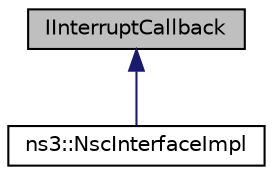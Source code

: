 digraph "IInterruptCallback"
{
 // LATEX_PDF_SIZE
  edge [fontname="Helvetica",fontsize="10",labelfontname="Helvetica",labelfontsize="10"];
  node [fontname="Helvetica",fontsize="10",shape=record];
  Node1 [label="IInterruptCallback",height=0.2,width=0.4,color="black", fillcolor="grey75", style="filled", fontcolor="black",tooltip="Struct interface to NSC soft interrupt capabilities."];
  Node1 -> Node2 [dir="back",color="midnightblue",fontsize="10",style="solid",fontname="Helvetica"];
  Node2 [label="ns3::NscInterfaceImpl",height=0.2,width=0.4,color="black", fillcolor="white", style="filled",URL="$classns3_1_1_nsc_interface_impl.html",tooltip="Nsc interface implementation class."];
}
